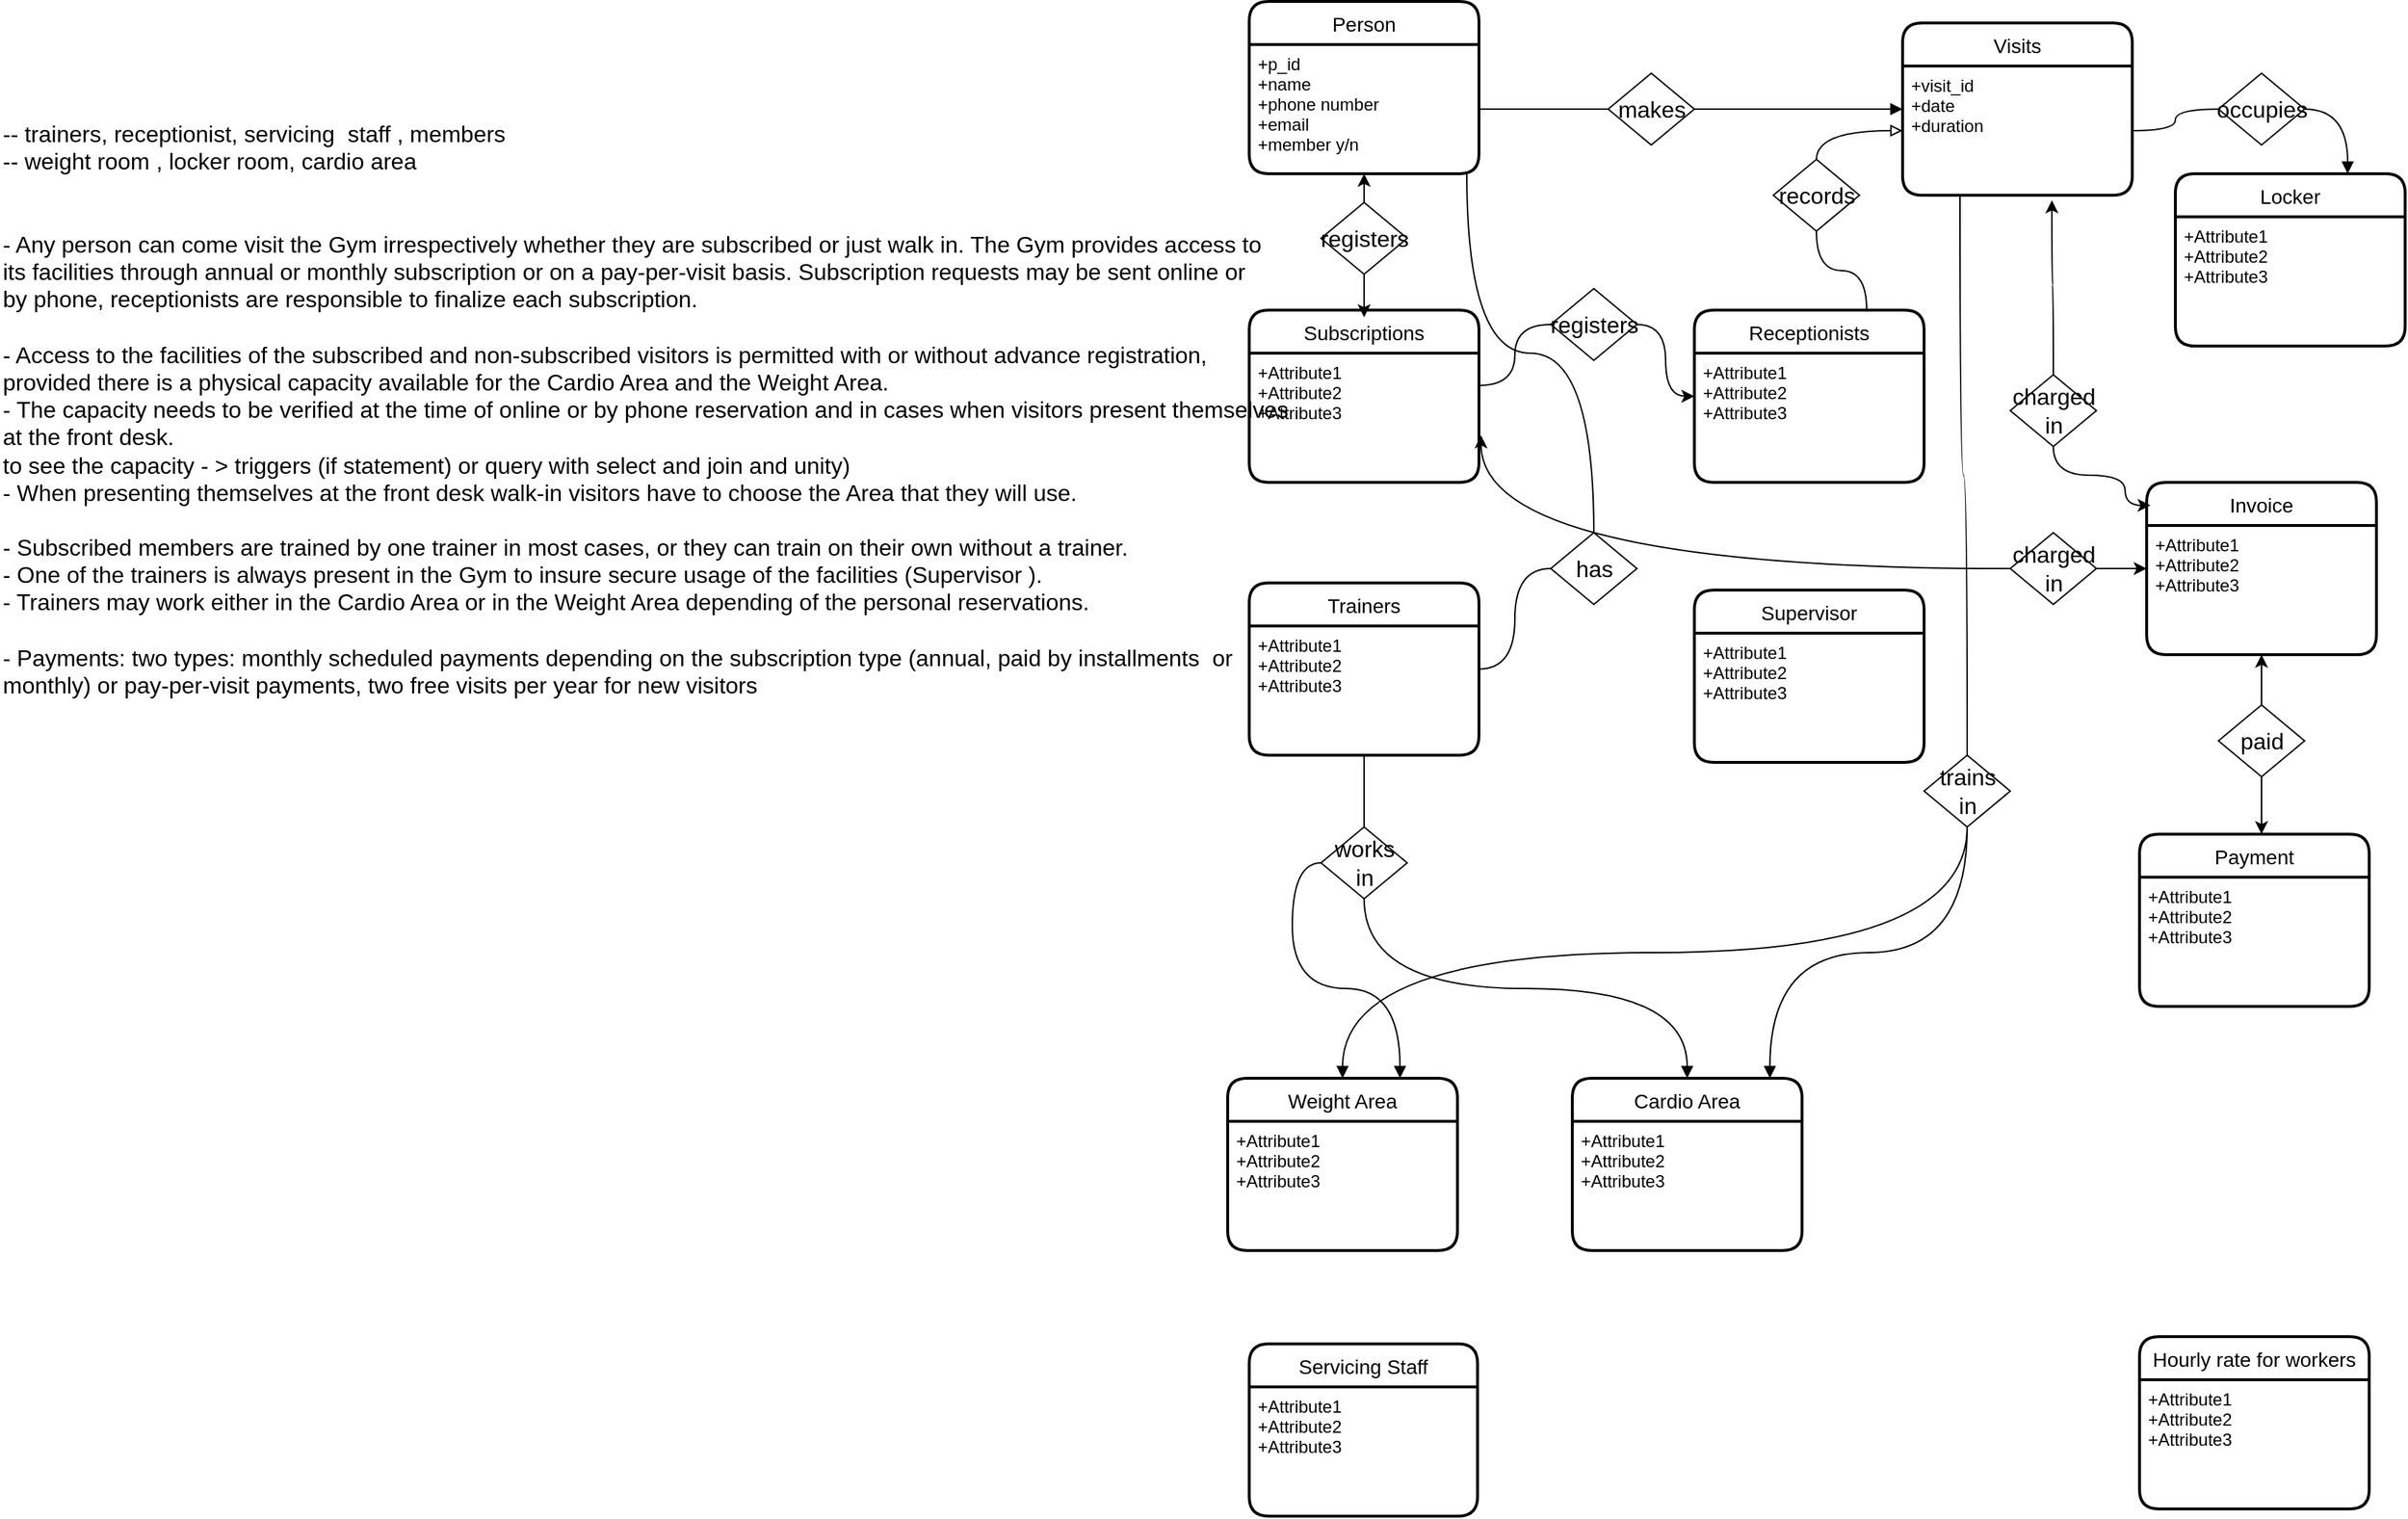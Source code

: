 <mxfile version="16.6.2" type="github">
  <diagram id="0cP2L5NapRZ2q6dpNI_G" name="Page-1">
    <mxGraphModel dx="996" dy="2846" grid="1" gridSize="10" guides="1" tooltips="1" connect="1" arrows="1" fold="1" page="1" pageScale="1" pageWidth="850" pageHeight="1100" math="0" shadow="0">
      <root>
        <mxCell id="0" />
        <mxCell id="1" parent="0" />
        <mxCell id="_hFObNWpqlc1TxxzcIpo-1" value="&lt;br&gt;&lt;div style=&quot;font-size: 16px&quot; align=&quot;left&quot;&gt;&lt;font style=&quot;font-size: 16px&quot;&gt;&lt;br&gt;&lt;/font&gt;&lt;/div&gt;&lt;div style=&quot;font-size: 16px&quot; align=&quot;left&quot;&gt;&lt;div style=&quot;font-size: 16px&quot; align=&quot;left&quot;&gt;&lt;font style=&quot;font-size: 16px&quot;&gt;-- trainers, receptionist, servicing&amp;nbsp; staff , members&lt;br style=&quot;font-size: 16px&quot;&gt;-- weight room , locker room, cardio area&lt;/font&gt;&lt;/div&gt;&lt;div style=&quot;font-size: 16px&quot; align=&quot;left&quot;&gt;&lt;font style=&quot;font-size: 16px&quot;&gt;&lt;br&gt;&lt;/font&gt;&lt;/div&gt;&lt;div style=&quot;font-size: 16px&quot; align=&quot;left&quot;&gt;&lt;font style=&quot;font-size: 16px&quot;&gt;&lt;br&gt;&lt;/font&gt;&lt;/div&gt;&lt;div style=&quot;font-size: 16px&quot; align=&quot;left&quot;&gt;&lt;div style=&quot;font-size: 16px&quot; align=&quot;left&quot;&gt;&lt;font style=&quot;font-size: 16px&quot;&gt;- Any person can come visit the Gym irrespectively whether they are subscribed or just walk in. The Gym provides access to &lt;br&gt;&lt;/font&gt;&lt;/div&gt;&lt;div style=&quot;font-size: 16px&quot; align=&quot;left&quot;&gt;&lt;font style=&quot;font-size: 16px&quot;&gt;its facilities through annual or monthly subscription or on a pay-per-visit basis. Subscription requests may be sent online or &lt;br&gt;&lt;/font&gt;&lt;/div&gt;&lt;font style=&quot;font-size: 16px&quot;&gt;by phone, receptionists are responsible to finalize each subscription. &lt;br&gt;&lt;/font&gt;&lt;/div&gt;&lt;div style=&quot;font-size: 16px&quot; align=&quot;left&quot;&gt;&lt;font style=&quot;font-size: 16px&quot;&gt;&lt;br&gt;- Access to the facilities of the subscribed and non-subscribed visitors is permitted&lt;/font&gt;&lt;font style=&quot;font-size: 16px&quot;&gt; with or without advance registration, &lt;br&gt;&lt;/font&gt;&lt;/div&gt;&lt;div style=&quot;font-size: 16px&quot; align=&quot;left&quot;&gt;&lt;font style=&quot;font-size: 16px&quot;&gt;provided there is a physical capacity available for the Cardio Area and the Weight Area. &lt;br&gt;&lt;/font&gt;&lt;/div&gt;&lt;div style=&quot;font-size: 16px&quot; align=&quot;left&quot;&gt;&lt;font style=&quot;font-size: 16px&quot;&gt;- The capacity needs to be verified at the time of online or by phone reservation and in cases when visitors present themselves &lt;br&gt;&lt;/font&gt;&lt;/div&gt;&lt;div style=&quot;font-size: 16px&quot; align=&quot;left&quot;&gt;&lt;font style=&quot;font-size: 16px&quot;&gt;at the front desk. &lt;br&gt;&lt;/font&gt;&lt;/div&gt;&lt;div style=&quot;font-size: 16px&quot; align=&quot;left&quot;&gt;&lt;font style=&quot;font-size: 16px&quot;&gt;to see the capacity - &amp;gt; triggers (if statement) or query with select and join and unity) &lt;br&gt;&lt;/font&gt;&lt;/div&gt;&lt;div style=&quot;font-size: 16px&quot; align=&quot;left&quot;&gt;&lt;font style=&quot;font-size: 16px&quot;&gt;- When presenting themselves at the front desk walk-in visitors have to choose the Area that they will use.&lt;br&gt;&lt;/font&gt;&lt;/div&gt;&lt;br&gt;&lt;/div&gt;&lt;div style=&quot;font-size: 16px&quot; align=&quot;left&quot;&gt;- &lt;font style=&quot;font-size: 16px&quot;&gt;Subscribed members &lt;/font&gt;&lt;font style=&quot;font-size: 16px&quot;&gt;are trained by one trainer in most&lt;/font&gt;&lt;font style=&quot;font-size: 16px&quot;&gt; cases, or they can train on their own without a trainer. &lt;br&gt;&lt;/font&gt;&lt;/div&gt;&lt;div style=&quot;font-size: 16px&quot; align=&quot;left&quot;&gt;&lt;font style=&quot;font-size: 16px&quot;&gt;- One of the trainers is always present in the Gym to insure secure&lt;/font&gt;&lt;font style=&quot;font-size: 16px&quot;&gt; usage of the facilities (&lt;/font&gt;&lt;font style=&quot;font-size: 16px&quot;&gt;&lt;font style=&quot;font-size: 16px&quot;&gt;Supervisor &lt;/font&gt;).&amp;nbsp; &lt;br&gt;&lt;/font&gt;&lt;div style=&quot;font-size: 16px&quot; align=&quot;left&quot;&gt;- &lt;font style=&quot;font-size: 16px&quot;&gt;Trainers may work either in the Cardio Area or in the Weight Area depending of the personal reservations.&lt;/font&gt;&lt;/div&gt;&lt;div style=&quot;font-size: 16px&quot; align=&quot;left&quot;&gt;&lt;font style=&quot;font-size: 16px&quot;&gt;&lt;br&gt;&lt;/font&gt;&lt;/div&gt;&lt;div style=&quot;font-size: 16px&quot; align=&quot;left&quot;&gt;&lt;font style=&quot;font-size: 16px&quot;&gt;- Payments: two types: monthly scheduled payments depending on the subscription type (annual, paid by installments&amp;nbsp; or &lt;br&gt;&lt;/font&gt;&lt;/div&gt;&lt;div style=&quot;font-size: 16px&quot; align=&quot;left&quot;&gt;&lt;font style=&quot;font-size: 16px&quot;&gt;monthly) or pay-per-visit payments, two free visits per year for new visitors&lt;/font&gt;&lt;/div&gt;&lt;div style=&quot;font-size: 16px&quot; align=&quot;left&quot;&gt;&lt;font style=&quot;font-size: 16px&quot;&gt;&amp;nbsp;&lt;br&gt;&lt;/font&gt;&lt;/div&gt;&lt;div style=&quot;font-size: 16px&quot; align=&quot;left&quot;&gt;&lt;font style=&quot;font-size: 16px&quot;&gt;&lt;br&gt;&lt;/font&gt;&lt;/div&gt;&lt;div style=&quot;font-size: 16px&quot; align=&quot;left&quot;&gt;&lt;font style=&quot;font-size: 16px&quot;&gt;&lt;br&gt;&lt;/font&gt;&lt;/div&gt;&amp;nbsp;&lt;br&gt;&lt;div style=&quot;font-size: 16px&quot; align=&quot;left&quot;&gt;&lt;font style=&quot;font-size: 16px&quot;&gt;&lt;br&gt;&lt;/font&gt;&lt;/div&gt;&lt;/div&gt;&lt;div style=&quot;font-size: 16px&quot; align=&quot;left&quot;&gt;&lt;font style=&quot;font-size: 16px&quot;&gt;&lt;br&gt;&lt;/font&gt;&lt;/div&gt;" style="text;html=1;align=left;verticalAlign=middle;resizable=0;points=[];autosize=1;strokeColor=none;fillColor=none;" vertex="1" parent="1">
          <mxGeometry x="10" y="-2020" width="820" height="370" as="geometry" />
        </mxCell>
        <mxCell id="_hFObNWpqlc1TxxzcIpo-2" value="Subscriptions" style="swimlane;childLayout=stackLayout;horizontal=1;startSize=30;horizontalStack=0;rounded=1;fontSize=14;fontStyle=0;strokeWidth=2;resizeParent=0;resizeLast=1;shadow=0;dashed=0;align=center;" vertex="1" parent="1">
          <mxGeometry x="880" y="-1945" width="160" height="120" as="geometry" />
        </mxCell>
        <mxCell id="_hFObNWpqlc1TxxzcIpo-3" value="+Attribute1&#xa;+Attribute2&#xa;+Attribute3" style="align=left;strokeColor=none;fillColor=none;spacingLeft=4;fontSize=12;verticalAlign=top;resizable=0;rotatable=0;part=1;" vertex="1" parent="_hFObNWpqlc1TxxzcIpo-2">
          <mxGeometry y="30" width="160" height="90" as="geometry" />
        </mxCell>
        <mxCell id="_hFObNWpqlc1TxxzcIpo-4" value="Receptionists " style="swimlane;childLayout=stackLayout;horizontal=1;startSize=30;horizontalStack=0;rounded=1;fontSize=14;fontStyle=0;strokeWidth=2;resizeParent=0;resizeLast=1;shadow=0;dashed=0;align=center;" vertex="1" parent="1">
          <mxGeometry x="1190" y="-1945" width="160" height="120" as="geometry" />
        </mxCell>
        <mxCell id="_hFObNWpqlc1TxxzcIpo-5" value="+Attribute1&#xa;+Attribute2&#xa;+Attribute3" style="align=left;strokeColor=none;fillColor=none;spacingLeft=4;fontSize=12;verticalAlign=top;resizable=0;rotatable=0;part=1;" vertex="1" parent="_hFObNWpqlc1TxxzcIpo-4">
          <mxGeometry y="30" width="160" height="90" as="geometry" />
        </mxCell>
        <mxCell id="_hFObNWpqlc1TxxzcIpo-6" value="Trainers" style="swimlane;childLayout=stackLayout;horizontal=1;startSize=30;horizontalStack=0;rounded=1;fontSize=14;fontStyle=0;strokeWidth=2;resizeParent=0;resizeLast=1;shadow=0;dashed=0;align=center;" vertex="1" parent="1">
          <mxGeometry x="880" y="-1755" width="160" height="120" as="geometry" />
        </mxCell>
        <mxCell id="_hFObNWpqlc1TxxzcIpo-7" value="+Attribute1&#xa;+Attribute2&#xa;+Attribute3" style="align=left;strokeColor=none;fillColor=none;spacingLeft=4;fontSize=12;verticalAlign=top;resizable=0;rotatable=0;part=1;" vertex="1" parent="_hFObNWpqlc1TxxzcIpo-6">
          <mxGeometry y="30" width="160" height="90" as="geometry" />
        </mxCell>
        <mxCell id="_hFObNWpqlc1TxxzcIpo-8" value="Servicing Staff" style="swimlane;childLayout=stackLayout;horizontal=1;startSize=30;horizontalStack=0;rounded=1;fontSize=14;fontStyle=0;strokeWidth=2;resizeParent=0;resizeLast=1;shadow=0;dashed=0;align=center;" vertex="1" parent="1">
          <mxGeometry x="880" y="-1225" width="159" height="120" as="geometry" />
        </mxCell>
        <mxCell id="_hFObNWpqlc1TxxzcIpo-9" value="+Attribute1&#xa;+Attribute2&#xa;+Attribute3" style="align=left;strokeColor=none;fillColor=none;spacingLeft=4;fontSize=12;verticalAlign=top;resizable=0;rotatable=0;part=1;" vertex="1" parent="_hFObNWpqlc1TxxzcIpo-8">
          <mxGeometry y="30" width="159" height="90" as="geometry" />
        </mxCell>
        <mxCell id="_hFObNWpqlc1TxxzcIpo-10" value="Cardio Area" style="swimlane;childLayout=stackLayout;horizontal=1;startSize=30;horizontalStack=0;rounded=1;fontSize=14;fontStyle=0;strokeWidth=2;resizeParent=0;resizeLast=1;shadow=0;dashed=0;align=center;" vertex="1" parent="1">
          <mxGeometry x="1105" y="-1410" width="160" height="120" as="geometry" />
        </mxCell>
        <mxCell id="_hFObNWpqlc1TxxzcIpo-11" value="+Attribute1&#xa;+Attribute2&#xa;+Attribute3" style="align=left;strokeColor=none;fillColor=none;spacingLeft=4;fontSize=12;verticalAlign=top;resizable=0;rotatable=0;part=1;" vertex="1" parent="_hFObNWpqlc1TxxzcIpo-10">
          <mxGeometry y="30" width="160" height="90" as="geometry" />
        </mxCell>
        <mxCell id="_hFObNWpqlc1TxxzcIpo-12" value="Locker " style="swimlane;childLayout=stackLayout;horizontal=1;startSize=30;horizontalStack=0;rounded=1;fontSize=14;fontStyle=0;strokeWidth=2;resizeParent=0;resizeLast=1;shadow=0;dashed=0;align=center;" vertex="1" parent="1">
          <mxGeometry x="1525" y="-2040" width="160" height="120" as="geometry" />
        </mxCell>
        <mxCell id="_hFObNWpqlc1TxxzcIpo-13" value="+Attribute1&#xa;+Attribute2&#xa;+Attribute3" style="align=left;strokeColor=none;fillColor=none;spacingLeft=4;fontSize=12;verticalAlign=top;resizable=0;rotatable=0;part=1;" vertex="1" parent="_hFObNWpqlc1TxxzcIpo-12">
          <mxGeometry y="30" width="160" height="90" as="geometry" />
        </mxCell>
        <mxCell id="_hFObNWpqlc1TxxzcIpo-14" value="Weight Area" style="swimlane;childLayout=stackLayout;horizontal=1;startSize=30;horizontalStack=0;rounded=1;fontSize=14;fontStyle=0;strokeWidth=2;resizeParent=0;resizeLast=1;shadow=0;dashed=0;align=center;" vertex="1" parent="1">
          <mxGeometry x="865" y="-1410" width="160" height="120" as="geometry" />
        </mxCell>
        <mxCell id="_hFObNWpqlc1TxxzcIpo-15" value="+Attribute1&#xa;+Attribute2&#xa;+Attribute3" style="align=left;strokeColor=none;fillColor=none;spacingLeft=4;fontSize=12;verticalAlign=top;resizable=0;rotatable=0;part=1;" vertex="1" parent="_hFObNWpqlc1TxxzcIpo-14">
          <mxGeometry y="30" width="160" height="90" as="geometry" />
        </mxCell>
        <mxCell id="_hFObNWpqlc1TxxzcIpo-16" style="edgeStyle=orthogonalEdgeStyle;rounded=0;orthogonalLoop=1;jettySize=auto;html=1;fontSize=16;endArrow=none;endFill=0;curved=1;entryX=1;entryY=0.25;entryDx=0;entryDy=0;" edge="1" parent="1" source="_hFObNWpqlc1TxxzcIpo-18" target="_hFObNWpqlc1TxxzcIpo-3">
          <mxGeometry relative="1" as="geometry" />
        </mxCell>
        <mxCell id="_hFObNWpqlc1TxxzcIpo-17" style="edgeStyle=orthogonalEdgeStyle;rounded=0;orthogonalLoop=1;jettySize=auto;html=1;fontSize=16;curved=1;" edge="1" parent="1" source="_hFObNWpqlc1TxxzcIpo-18" target="_hFObNWpqlc1TxxzcIpo-4">
          <mxGeometry relative="1" as="geometry" />
        </mxCell>
        <mxCell id="_hFObNWpqlc1TxxzcIpo-18" value="registers" style="shape=rhombus;html=1;dashed=0;whitespace=wrap;perimeter=rhombusPerimeter;fontSize=16;" vertex="1" parent="1">
          <mxGeometry x="1090" y="-1960" width="60" height="50" as="geometry" />
        </mxCell>
        <mxCell id="_hFObNWpqlc1TxxzcIpo-19" style="edgeStyle=orthogonalEdgeStyle;rounded=0;orthogonalLoop=1;jettySize=auto;html=1;entryX=0.947;entryY=0.997;entryDx=0;entryDy=0;fontSize=16;endArrow=none;endFill=0;curved=1;exitX=0.5;exitY=0;exitDx=0;exitDy=0;entryPerimeter=0;" edge="1" parent="1" source="_hFObNWpqlc1TxxzcIpo-21" target="_hFObNWpqlc1TxxzcIpo-50">
          <mxGeometry relative="1" as="geometry" />
        </mxCell>
        <mxCell id="_hFObNWpqlc1TxxzcIpo-20" style="edgeStyle=orthogonalEdgeStyle;rounded=0;orthogonalLoop=1;jettySize=auto;html=1;fontSize=16;endArrow=none;endFill=0;curved=1;" edge="1" parent="1" source="_hFObNWpqlc1TxxzcIpo-21" target="_hFObNWpqlc1TxxzcIpo-6">
          <mxGeometry relative="1" as="geometry" />
        </mxCell>
        <mxCell id="_hFObNWpqlc1TxxzcIpo-21" value="has" style="shape=rhombus;html=1;dashed=0;whitespace=wrap;perimeter=rhombusPerimeter;fontSize=16;" vertex="1" parent="1">
          <mxGeometry x="1090" y="-1790" width="60" height="50" as="geometry" />
        </mxCell>
        <mxCell id="_hFObNWpqlc1TxxzcIpo-22" style="edgeStyle=orthogonalEdgeStyle;curved=1;rounded=0;orthogonalLoop=1;jettySize=auto;html=1;entryX=0.5;entryY=1;entryDx=0;entryDy=0;fontSize=16;startArrow=none;startFill=0;endArrow=none;endFill=0;" edge="1" parent="1" source="_hFObNWpqlc1TxxzcIpo-24" target="_hFObNWpqlc1TxxzcIpo-7">
          <mxGeometry relative="1" as="geometry" />
        </mxCell>
        <mxCell id="_hFObNWpqlc1TxxzcIpo-23" style="edgeStyle=orthogonalEdgeStyle;curved=1;rounded=0;orthogonalLoop=1;jettySize=auto;html=1;exitX=0.5;exitY=1;exitDx=0;exitDy=0;entryX=0.5;entryY=0;entryDx=0;entryDy=0;fontSize=16;startArrow=none;startFill=0;endArrow=block;endFill=1;" edge="1" parent="1" source="_hFObNWpqlc1TxxzcIpo-24" target="_hFObNWpqlc1TxxzcIpo-10">
          <mxGeometry relative="1" as="geometry" />
        </mxCell>
        <mxCell id="_hFObNWpqlc1TxxzcIpo-24" value="&lt;div&gt;works &lt;br&gt;&lt;/div&gt;&lt;div&gt;in&lt;/div&gt;" style="shape=rhombus;html=1;dashed=0;whitespace=wrap;perimeter=rhombusPerimeter;fontSize=16;" vertex="1" parent="1">
          <mxGeometry x="930" y="-1585" width="60" height="50" as="geometry" />
        </mxCell>
        <mxCell id="_hFObNWpqlc1TxxzcIpo-25" style="edgeStyle=orthogonalEdgeStyle;curved=1;rounded=0;orthogonalLoop=1;jettySize=auto;html=1;fontSize=16;startArrow=none;startFill=0;endArrow=block;endFill=1;entryX=0.75;entryY=0;entryDx=0;entryDy=0;exitX=0;exitY=0.5;exitDx=0;exitDy=0;" edge="1" parent="1" source="_hFObNWpqlc1TxxzcIpo-24" target="_hFObNWpqlc1TxxzcIpo-14">
          <mxGeometry relative="1" as="geometry">
            <mxPoint x="1105" y="-1450" as="sourcePoint" />
            <mxPoint x="995" y="-1420" as="targetPoint" />
          </mxGeometry>
        </mxCell>
        <mxCell id="_hFObNWpqlc1TxxzcIpo-26" style="edgeStyle=orthogonalEdgeStyle;curved=1;rounded=0;orthogonalLoop=1;jettySize=auto;html=1;entryX=1;entryY=0.5;entryDx=0;entryDy=0;fontSize=16;startArrow=none;startFill=0;endArrow=none;endFill=0;" edge="1" parent="1" source="_hFObNWpqlc1TxxzcIpo-28" target="_hFObNWpqlc1TxxzcIpo-50">
          <mxGeometry relative="1" as="geometry" />
        </mxCell>
        <mxCell id="_hFObNWpqlc1TxxzcIpo-27" style="edgeStyle=orthogonalEdgeStyle;curved=1;rounded=0;orthogonalLoop=1;jettySize=auto;html=1;entryX=0;entryY=0.5;entryDx=0;entryDy=0;fontSize=16;startArrow=none;startFill=0;endArrow=block;endFill=1;exitX=1;exitY=0.5;exitDx=0;exitDy=0;" edge="1" parent="1" source="_hFObNWpqlc1TxxzcIpo-28" target="_hFObNWpqlc1TxxzcIpo-29">
          <mxGeometry relative="1" as="geometry" />
        </mxCell>
        <mxCell id="_hFObNWpqlc1TxxzcIpo-28" value="makes" style="shape=rhombus;html=1;dashed=0;whitespace=wrap;perimeter=rhombusPerimeter;fontSize=16;" vertex="1" parent="1">
          <mxGeometry x="1130" y="-2110" width="60" height="50" as="geometry" />
        </mxCell>
        <mxCell id="_hFObNWpqlc1TxxzcIpo-29" value="Visits" style="swimlane;childLayout=stackLayout;horizontal=1;startSize=30;horizontalStack=0;rounded=1;fontSize=14;fontStyle=0;strokeWidth=2;resizeParent=0;resizeLast=1;shadow=0;dashed=0;align=center;" vertex="1" parent="1">
          <mxGeometry x="1335" y="-2145" width="160" height="120" as="geometry" />
        </mxCell>
        <mxCell id="_hFObNWpqlc1TxxzcIpo-30" value="+visit_id&#xa;+date&#xa;+duration" style="align=left;strokeColor=none;fillColor=none;spacingLeft=4;fontSize=12;verticalAlign=top;resizable=0;rotatable=0;part=1;" vertex="1" parent="_hFObNWpqlc1TxxzcIpo-29">
          <mxGeometry y="30" width="160" height="90" as="geometry" />
        </mxCell>
        <mxCell id="_hFObNWpqlc1TxxzcIpo-31" value="" style="edgeStyle=orthogonalEdgeStyle;curved=1;rounded=0;orthogonalLoop=1;jettySize=auto;html=1;fontSize=16;startArrow=none;startFill=0;endArrow=block;endFill=1;entryX=0.75;entryY=0;entryDx=0;entryDy=0;exitX=1;exitY=0.5;exitDx=0;exitDy=0;" edge="1" parent="1" source="_hFObNWpqlc1TxxzcIpo-33" target="_hFObNWpqlc1TxxzcIpo-12">
          <mxGeometry relative="1" as="geometry" />
        </mxCell>
        <mxCell id="_hFObNWpqlc1TxxzcIpo-32" style="rounded=0;orthogonalLoop=1;jettySize=auto;html=1;entryX=1;entryY=0.5;entryDx=0;entryDy=0;fontSize=16;startArrow=none;startFill=0;endArrow=none;endFill=0;exitX=0;exitY=0.5;exitDx=0;exitDy=0;edgeStyle=orthogonalEdgeStyle;curved=1;" edge="1" parent="1" source="_hFObNWpqlc1TxxzcIpo-33" target="_hFObNWpqlc1TxxzcIpo-30">
          <mxGeometry relative="1" as="geometry" />
        </mxCell>
        <mxCell id="_hFObNWpqlc1TxxzcIpo-33" value="occupies " style="shape=rhombus;html=1;dashed=0;whitespace=wrap;perimeter=rhombusPerimeter;fontSize=16;" vertex="1" parent="1">
          <mxGeometry x="1555" y="-2110" width="60" height="50" as="geometry" />
        </mxCell>
        <mxCell id="_hFObNWpqlc1TxxzcIpo-34" style="edgeStyle=orthogonalEdgeStyle;curved=1;rounded=0;orthogonalLoop=1;jettySize=auto;html=1;fontSize=16;startArrow=none;startFill=0;endArrow=none;endFill=0;entryX=0.25;entryY=1;entryDx=0;entryDy=0;" edge="1" parent="1" source="_hFObNWpqlc1TxxzcIpo-37" target="_hFObNWpqlc1TxxzcIpo-30">
          <mxGeometry relative="1" as="geometry">
            <mxPoint x="1395" y="-1755" as="targetPoint" />
          </mxGeometry>
        </mxCell>
        <mxCell id="_hFObNWpqlc1TxxzcIpo-35" style="edgeStyle=orthogonalEdgeStyle;curved=1;rounded=0;orthogonalLoop=1;jettySize=auto;html=1;fontSize=16;startArrow=none;startFill=0;endArrow=block;endFill=1;exitX=0.5;exitY=1;exitDx=0;exitDy=0;" edge="1" parent="1" source="_hFObNWpqlc1TxxzcIpo-37" target="_hFObNWpqlc1TxxzcIpo-14">
          <mxGeometry relative="1" as="geometry" />
        </mxCell>
        <mxCell id="_hFObNWpqlc1TxxzcIpo-36" style="edgeStyle=orthogonalEdgeStyle;curved=1;rounded=0;orthogonalLoop=1;jettySize=auto;html=1;entryX=0.86;entryY=0;entryDx=0;entryDy=0;fontSize=16;startArrow=none;startFill=0;endArrow=block;endFill=1;exitX=0.5;exitY=1;exitDx=0;exitDy=0;entryPerimeter=0;" edge="1" parent="1" source="_hFObNWpqlc1TxxzcIpo-37" target="_hFObNWpqlc1TxxzcIpo-10">
          <mxGeometry relative="1" as="geometry" />
        </mxCell>
        <mxCell id="_hFObNWpqlc1TxxzcIpo-37" value="&lt;div&gt;trains &lt;br&gt;&lt;/div&gt;&lt;div&gt;in&lt;/div&gt;" style="shape=rhombus;html=1;dashed=0;whitespace=wrap;perimeter=rhombusPerimeter;fontSize=16;" vertex="1" parent="1">
          <mxGeometry x="1350" y="-1635" width="60" height="50" as="geometry" />
        </mxCell>
        <mxCell id="_hFObNWpqlc1TxxzcIpo-38" value="" style="edgeStyle=orthogonalEdgeStyle;curved=1;rounded=0;orthogonalLoop=1;jettySize=auto;html=1;fontSize=16;startArrow=none;startFill=0;endArrow=none;endFill=0;entryX=0.75;entryY=0;entryDx=0;entryDy=0;" edge="1" parent="1" source="_hFObNWpqlc1TxxzcIpo-40" target="_hFObNWpqlc1TxxzcIpo-4">
          <mxGeometry relative="1" as="geometry" />
        </mxCell>
        <mxCell id="_hFObNWpqlc1TxxzcIpo-39" value="" style="edgeStyle=orthogonalEdgeStyle;curved=1;rounded=0;orthogonalLoop=1;jettySize=auto;html=1;fontSize=16;startArrow=none;startFill=0;endArrow=block;endFill=0;entryX=0;entryY=0.5;entryDx=0;entryDy=0;exitX=0.5;exitY=0;exitDx=0;exitDy=0;" edge="1" parent="1" source="_hFObNWpqlc1TxxzcIpo-40" target="_hFObNWpqlc1TxxzcIpo-30">
          <mxGeometry relative="1" as="geometry" />
        </mxCell>
        <mxCell id="_hFObNWpqlc1TxxzcIpo-40" value="records" style="shape=rhombus;html=1;dashed=0;whitespace=wrap;perimeter=rhombusPerimeter;fontSize=16;" vertex="1" parent="1">
          <mxGeometry x="1245" y="-2050" width="60" height="50" as="geometry" />
        </mxCell>
        <mxCell id="_hFObNWpqlc1TxxzcIpo-41" value="Supervisor " style="swimlane;childLayout=stackLayout;horizontal=1;startSize=30;horizontalStack=0;rounded=1;fontSize=14;fontStyle=0;strokeWidth=2;resizeParent=0;resizeLast=1;shadow=0;dashed=0;align=center;" vertex="1" parent="1">
          <mxGeometry x="1190" y="-1750" width="160" height="120" as="geometry" />
        </mxCell>
        <mxCell id="_hFObNWpqlc1TxxzcIpo-42" value="+Attribute1&#xa;+Attribute2&#xa;+Attribute3" style="align=left;strokeColor=none;fillColor=none;spacingLeft=4;fontSize=12;verticalAlign=top;resizable=0;rotatable=0;part=1;" vertex="1" parent="_hFObNWpqlc1TxxzcIpo-41">
          <mxGeometry y="30" width="160" height="90" as="geometry" />
        </mxCell>
        <mxCell id="_hFObNWpqlc1TxxzcIpo-43" value="Invoice " style="swimlane;childLayout=stackLayout;horizontal=1;startSize=30;horizontalStack=0;rounded=1;fontSize=14;fontStyle=0;strokeWidth=2;resizeParent=0;resizeLast=1;shadow=0;dashed=0;align=center;" vertex="1" parent="1">
          <mxGeometry x="1505" y="-1825" width="160" height="120" as="geometry" />
        </mxCell>
        <mxCell id="_hFObNWpqlc1TxxzcIpo-44" value="+Attribute1&#xa;+Attribute2&#xa;+Attribute3" style="align=left;strokeColor=none;fillColor=none;spacingLeft=4;fontSize=12;verticalAlign=top;resizable=0;rotatable=0;part=1;" vertex="1" parent="_hFObNWpqlc1TxxzcIpo-43">
          <mxGeometry y="30" width="160" height="90" as="geometry" />
        </mxCell>
        <mxCell id="_hFObNWpqlc1TxxzcIpo-45" value="Payment" style="swimlane;childLayout=stackLayout;horizontal=1;startSize=30;horizontalStack=0;rounded=1;fontSize=14;fontStyle=0;strokeWidth=2;resizeParent=0;resizeLast=1;shadow=0;dashed=0;align=center;" vertex="1" parent="1">
          <mxGeometry x="1500" y="-1580" width="160" height="120" as="geometry" />
        </mxCell>
        <mxCell id="_hFObNWpqlc1TxxzcIpo-46" value="+Attribute1&#xa;+Attribute2&#xa;+Attribute3" style="align=left;strokeColor=none;fillColor=none;spacingLeft=4;fontSize=12;verticalAlign=top;resizable=0;rotatable=0;part=1;" vertex="1" parent="_hFObNWpqlc1TxxzcIpo-45">
          <mxGeometry y="30" width="160" height="90" as="geometry" />
        </mxCell>
        <mxCell id="_hFObNWpqlc1TxxzcIpo-47" value="Hourly rate for workers" style="swimlane;childLayout=stackLayout;horizontal=1;startSize=30;horizontalStack=0;rounded=1;fontSize=14;fontStyle=0;strokeWidth=2;resizeParent=0;resizeLast=1;shadow=0;dashed=0;align=center;" vertex="1" parent="1">
          <mxGeometry x="1500" y="-1230" width="160" height="120" as="geometry" />
        </mxCell>
        <mxCell id="_hFObNWpqlc1TxxzcIpo-48" value="+Attribute1&#xa;+Attribute2&#xa;+Attribute3" style="align=left;strokeColor=none;fillColor=none;spacingLeft=4;fontSize=12;verticalAlign=top;resizable=0;rotatable=0;part=1;" vertex="1" parent="_hFObNWpqlc1TxxzcIpo-47">
          <mxGeometry y="30" width="160" height="90" as="geometry" />
        </mxCell>
        <mxCell id="_hFObNWpqlc1TxxzcIpo-49" value="Person" style="swimlane;childLayout=stackLayout;horizontal=1;startSize=30;horizontalStack=0;rounded=1;fontSize=14;fontStyle=0;strokeWidth=2;resizeParent=0;resizeLast=1;shadow=0;dashed=0;align=center;" vertex="1" parent="1">
          <mxGeometry x="880" y="-2160" width="160" height="120" as="geometry" />
        </mxCell>
        <mxCell id="_hFObNWpqlc1TxxzcIpo-50" value="+p_id&#xa;+name&#xa;+phone number&#xa;+email&#xa;+member y/n" style="align=left;strokeColor=none;fillColor=none;spacingLeft=4;fontSize=12;verticalAlign=top;resizable=0;rotatable=0;part=1;" vertex="1" parent="_hFObNWpqlc1TxxzcIpo-49">
          <mxGeometry y="30" width="160" height="90" as="geometry" />
        </mxCell>
        <mxCell id="_hFObNWpqlc1TxxzcIpo-52" value="" style="edgeStyle=orthogonalEdgeStyle;rounded=0;orthogonalLoop=1;jettySize=auto;html=1;" edge="1" parent="1" source="_hFObNWpqlc1TxxzcIpo-51" target="_hFObNWpqlc1TxxzcIpo-50">
          <mxGeometry relative="1" as="geometry" />
        </mxCell>
        <mxCell id="_hFObNWpqlc1TxxzcIpo-55" value="" style="edgeStyle=orthogonalEdgeStyle;rounded=0;orthogonalLoop=1;jettySize=auto;html=1;" edge="1" parent="1" source="_hFObNWpqlc1TxxzcIpo-51">
          <mxGeometry relative="1" as="geometry">
            <mxPoint x="960" y="-1940" as="targetPoint" />
          </mxGeometry>
        </mxCell>
        <mxCell id="_hFObNWpqlc1TxxzcIpo-51" value="registers" style="shape=rhombus;html=1;dashed=0;whitespace=wrap;perimeter=rhombusPerimeter;fontSize=16;" vertex="1" parent="1">
          <mxGeometry x="930" y="-2020" width="60" height="50" as="geometry" />
        </mxCell>
        <mxCell id="_hFObNWpqlc1TxxzcIpo-65" style="edgeStyle=orthogonalEdgeStyle;curved=1;rounded=0;orthogonalLoop=1;jettySize=auto;html=1;entryX=0.65;entryY=1.039;entryDx=0;entryDy=0;entryPerimeter=0;" edge="1" parent="1" source="_hFObNWpqlc1TxxzcIpo-58" target="_hFObNWpqlc1TxxzcIpo-30">
          <mxGeometry relative="1" as="geometry" />
        </mxCell>
        <mxCell id="_hFObNWpqlc1TxxzcIpo-66" style="edgeStyle=orthogonalEdgeStyle;curved=1;rounded=0;orthogonalLoop=1;jettySize=auto;html=1;entryX=0.017;entryY=0.133;entryDx=0;entryDy=0;entryPerimeter=0;exitX=0.5;exitY=1;exitDx=0;exitDy=0;" edge="1" parent="1" source="_hFObNWpqlc1TxxzcIpo-58" target="_hFObNWpqlc1TxxzcIpo-43">
          <mxGeometry relative="1" as="geometry">
            <Array as="points">
              <mxPoint x="1440" y="-1830" />
              <mxPoint x="1490" y="-1830" />
              <mxPoint x="1490" y="-1809" />
            </Array>
          </mxGeometry>
        </mxCell>
        <mxCell id="_hFObNWpqlc1TxxzcIpo-58" value="&lt;div&gt;charged &lt;br&gt;&lt;/div&gt;&lt;div&gt;in&lt;/div&gt;" style="shape=rhombus;html=1;dashed=0;whitespace=wrap;perimeter=rhombusPerimeter;fontSize=16;" vertex="1" parent="1">
          <mxGeometry x="1410" y="-1900" width="60" height="50" as="geometry" />
        </mxCell>
        <mxCell id="_hFObNWpqlc1TxxzcIpo-60" style="edgeStyle=orthogonalEdgeStyle;curved=1;rounded=0;orthogonalLoop=1;jettySize=auto;html=1;entryX=1.009;entryY=0.636;entryDx=0;entryDy=0;entryPerimeter=0;" edge="1" parent="1" source="_hFObNWpqlc1TxxzcIpo-59" target="_hFObNWpqlc1TxxzcIpo-3">
          <mxGeometry relative="1" as="geometry" />
        </mxCell>
        <mxCell id="_hFObNWpqlc1TxxzcIpo-61" style="edgeStyle=orthogonalEdgeStyle;curved=1;rounded=0;orthogonalLoop=1;jettySize=auto;html=1;entryX=0;entryY=0.5;entryDx=0;entryDy=0;" edge="1" parent="1" source="_hFObNWpqlc1TxxzcIpo-59" target="_hFObNWpqlc1TxxzcIpo-43">
          <mxGeometry relative="1" as="geometry" />
        </mxCell>
        <mxCell id="_hFObNWpqlc1TxxzcIpo-59" value="&lt;div&gt;charged &lt;br&gt;&lt;/div&gt;&lt;div&gt;in&lt;/div&gt;" style="shape=rhombus;html=1;dashed=0;whitespace=wrap;perimeter=rhombusPerimeter;fontSize=16;" vertex="1" parent="1">
          <mxGeometry x="1410" y="-1790" width="60" height="50" as="geometry" />
        </mxCell>
        <mxCell id="_hFObNWpqlc1TxxzcIpo-63" value="" style="edgeStyle=orthogonalEdgeStyle;curved=1;rounded=0;orthogonalLoop=1;jettySize=auto;html=1;" edge="1" parent="1" source="_hFObNWpqlc1TxxzcIpo-62" target="_hFObNWpqlc1TxxzcIpo-44">
          <mxGeometry relative="1" as="geometry" />
        </mxCell>
        <mxCell id="_hFObNWpqlc1TxxzcIpo-64" value="" style="edgeStyle=orthogonalEdgeStyle;curved=1;rounded=0;orthogonalLoop=1;jettySize=auto;html=1;" edge="1" parent="1" source="_hFObNWpqlc1TxxzcIpo-62">
          <mxGeometry relative="1" as="geometry">
            <mxPoint x="1585" y="-1580" as="targetPoint" />
          </mxGeometry>
        </mxCell>
        <mxCell id="_hFObNWpqlc1TxxzcIpo-62" value="paid" style="shape=rhombus;html=1;dashed=0;whitespace=wrap;perimeter=rhombusPerimeter;fontSize=16;" vertex="1" parent="1">
          <mxGeometry x="1555" y="-1670" width="60" height="50" as="geometry" />
        </mxCell>
      </root>
    </mxGraphModel>
  </diagram>
</mxfile>
